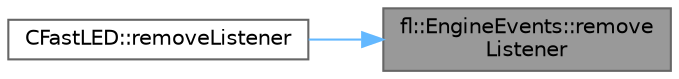 digraph "fl::EngineEvents::removeListener"
{
 // INTERACTIVE_SVG=YES
 // LATEX_PDF_SIZE
  bgcolor="transparent";
  edge [fontname=Helvetica,fontsize=10,labelfontname=Helvetica,labelfontsize=10];
  node [fontname=Helvetica,fontsize=10,shape=box,height=0.2,width=0.4];
  rankdir="RL";
  Node1 [id="Node000001",label="fl::EngineEvents::remove\lListener",height=0.2,width=0.4,color="gray40", fillcolor="grey60", style="filled", fontcolor="black",tooltip=" "];
  Node1 -> Node2 [id="edge1_Node000001_Node000002",dir="back",color="steelblue1",style="solid",tooltip=" "];
  Node2 [id="Node000002",label="CFastLED::removeListener",height=0.2,width=0.4,color="grey40", fillcolor="white", style="filled",URL="$dd/dbb/class_c_fast_l_e_d_a54515910a8a244f2a9d4617d27a256ee.html#a54515910a8a244f2a9d4617d27a256ee",tooltip=" "];
}
